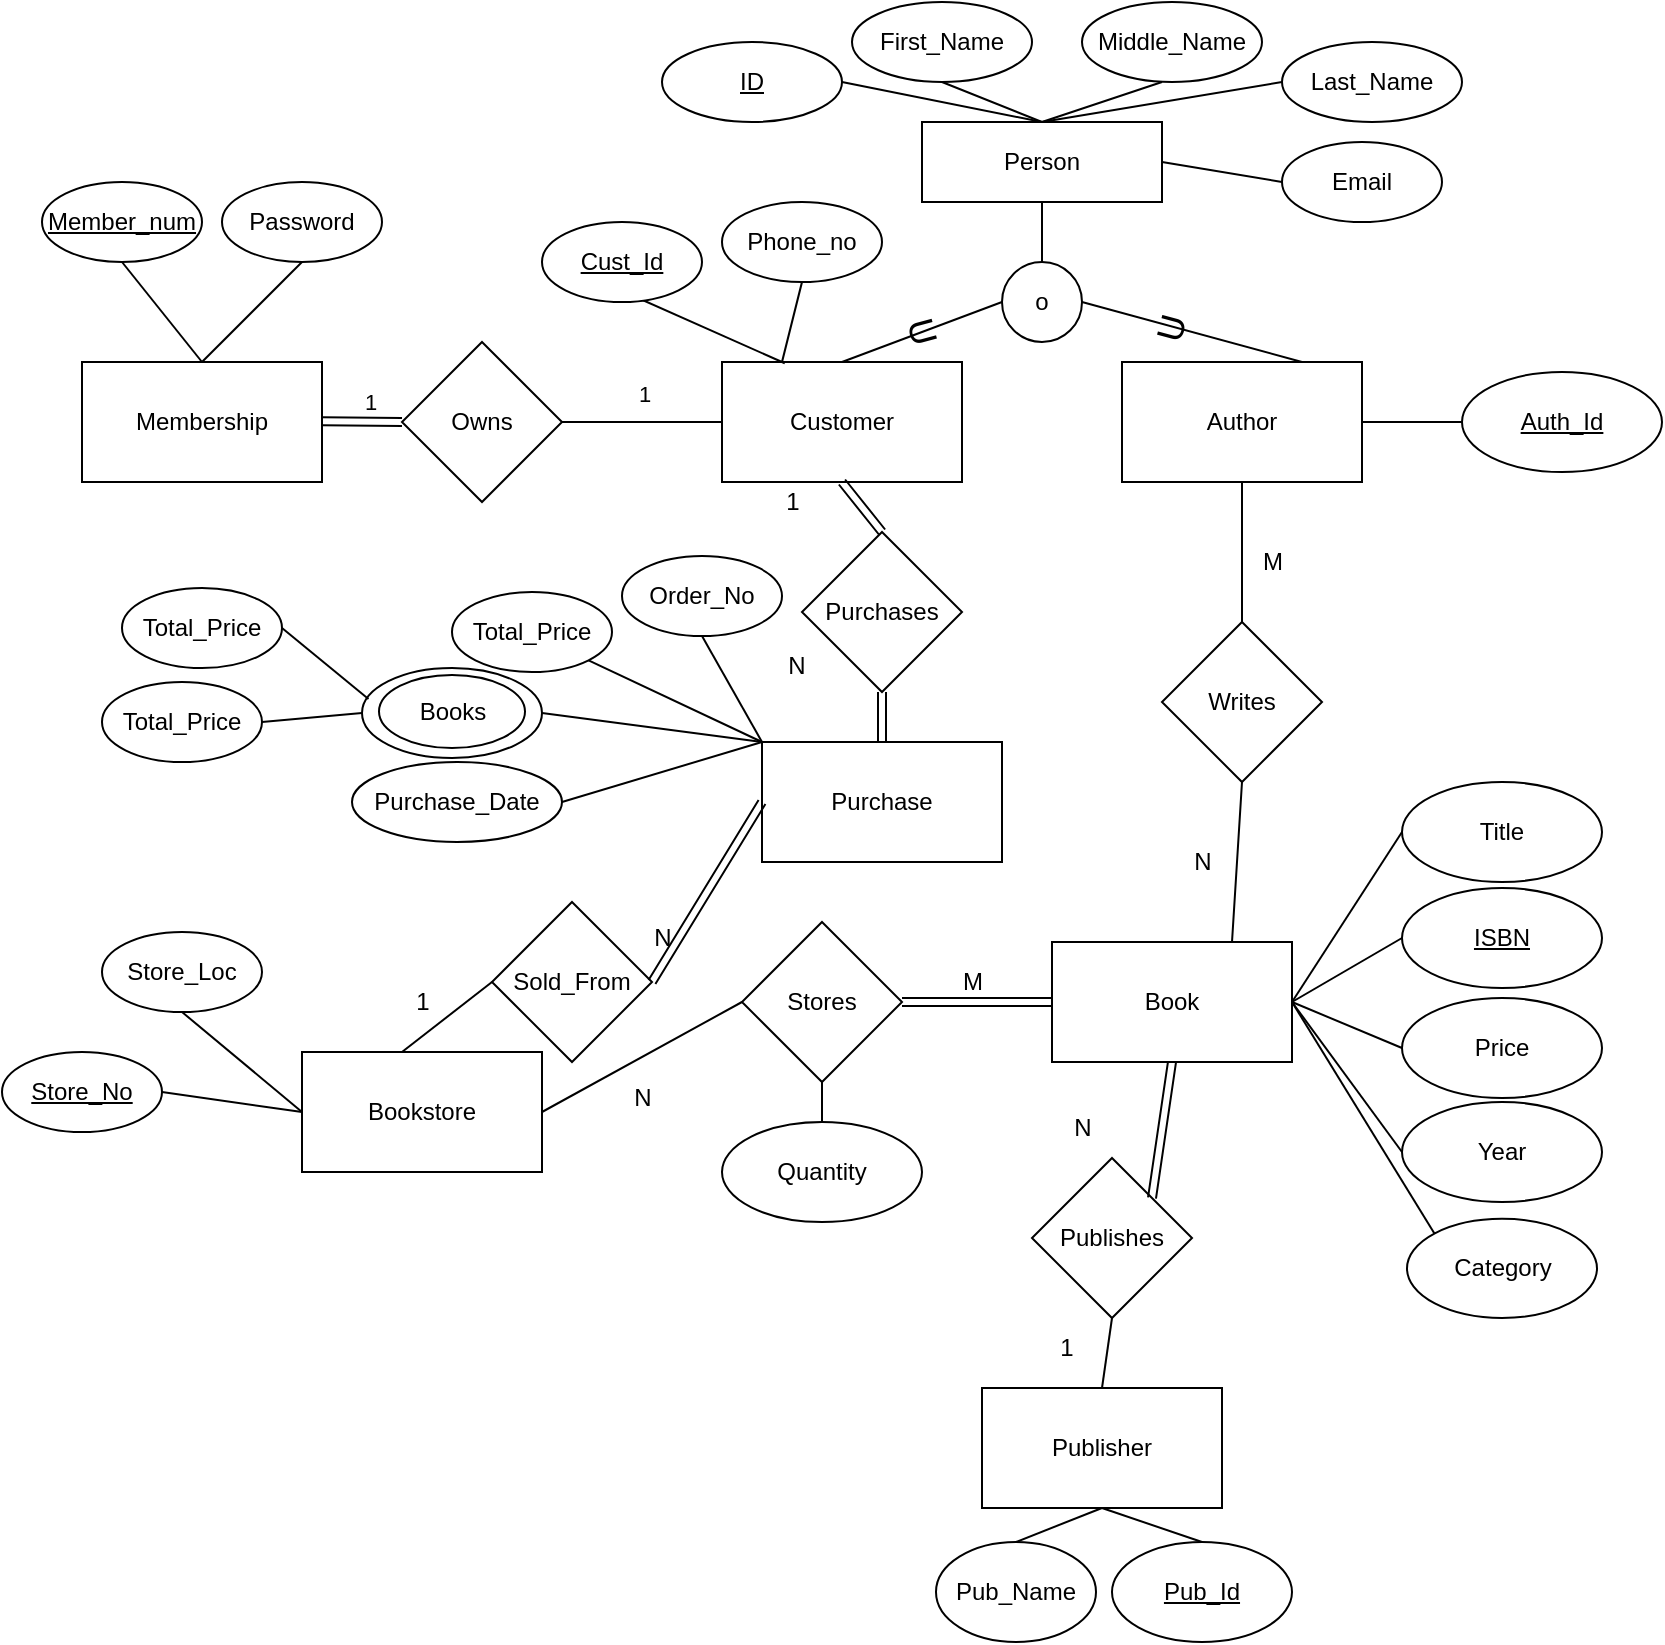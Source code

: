 <mxfile version="24.1.0" type="device">
  <diagram id="R2lEEEUBdFMjLlhIrx00" name="Page-1">
    <mxGraphModel dx="879" dy="424" grid="1" gridSize="10" guides="1" tooltips="1" connect="1" arrows="1" fold="1" page="1" pageScale="1" pageWidth="850" pageHeight="1100" math="0" shadow="0" extFonts="Permanent Marker^https://fonts.googleapis.com/css?family=Permanent+Marker">
      <root>
        <mxCell id="0" />
        <mxCell id="1" parent="0" />
        <mxCell id="vsqjFTIofR6qWo2eV-5N-1" value="Person" style="rounded=0;whiteSpace=wrap;html=1;" parent="1" vertex="1">
          <mxGeometry x="480" y="60" width="120" height="40" as="geometry" />
        </mxCell>
        <mxCell id="vsqjFTIofR6qWo2eV-5N-2" value="&lt;u&gt;ID&lt;/u&gt;" style="ellipse;whiteSpace=wrap;html=1;" parent="1" vertex="1">
          <mxGeometry x="350" y="20" width="90" height="40" as="geometry" />
        </mxCell>
        <mxCell id="vsqjFTIofR6qWo2eV-5N-3" value="Middle_Name" style="ellipse;whiteSpace=wrap;html=1;" parent="1" vertex="1">
          <mxGeometry x="560" width="90" height="40" as="geometry" />
        </mxCell>
        <mxCell id="vsqjFTIofR6qWo2eV-5N-4" value="First_Name" style="ellipse;whiteSpace=wrap;html=1;" parent="1" vertex="1">
          <mxGeometry x="445" width="90" height="40" as="geometry" />
        </mxCell>
        <mxCell id="vsqjFTIofR6qWo2eV-5N-5" value="Last_Name" style="ellipse;whiteSpace=wrap;html=1;" parent="1" vertex="1">
          <mxGeometry x="660" y="20" width="90" height="40" as="geometry" />
        </mxCell>
        <mxCell id="vsqjFTIofR6qWo2eV-5N-6" value="" style="endArrow=none;html=1;rounded=0;exitX=1;exitY=0.5;exitDx=0;exitDy=0;" parent="1" source="vsqjFTIofR6qWo2eV-5N-2" edge="1">
          <mxGeometry width="50" height="50" relative="1" as="geometry">
            <mxPoint x="430" y="130" as="sourcePoint" />
            <mxPoint x="540" y="60" as="targetPoint" />
          </mxGeometry>
        </mxCell>
        <mxCell id="vsqjFTIofR6qWo2eV-5N-10" value="" style="endArrow=none;html=1;rounded=0;exitX=0.5;exitY=1;exitDx=0;exitDy=0;entryX=0.5;entryY=0;entryDx=0;entryDy=0;" parent="1" source="vsqjFTIofR6qWo2eV-5N-4" target="vsqjFTIofR6qWo2eV-5N-1" edge="1">
          <mxGeometry width="50" height="50" relative="1" as="geometry">
            <mxPoint x="437" y="64" as="sourcePoint" />
            <mxPoint x="490" y="90" as="targetPoint" />
          </mxGeometry>
        </mxCell>
        <mxCell id="vsqjFTIofR6qWo2eV-5N-13" value="" style="endArrow=none;html=1;rounded=0;" parent="1" edge="1">
          <mxGeometry width="50" height="50" relative="1" as="geometry">
            <mxPoint x="540" y="60" as="sourcePoint" />
            <mxPoint x="600" y="40" as="targetPoint" />
          </mxGeometry>
        </mxCell>
        <mxCell id="vsqjFTIofR6qWo2eV-5N-14" value="" style="endArrow=none;html=1;rounded=0;exitX=0.5;exitY=0;exitDx=0;exitDy=0;" parent="1" source="vsqjFTIofR6qWo2eV-5N-1" edge="1">
          <mxGeometry width="50" height="50" relative="1" as="geometry">
            <mxPoint x="610" y="90" as="sourcePoint" />
            <mxPoint x="660" y="40" as="targetPoint" />
          </mxGeometry>
        </mxCell>
        <mxCell id="vsqjFTIofR6qWo2eV-5N-15" value="Customer" style="rounded=0;whiteSpace=wrap;html=1;" parent="1" vertex="1">
          <mxGeometry x="380" y="180" width="120" height="60" as="geometry" />
        </mxCell>
        <mxCell id="vsqjFTIofR6qWo2eV-5N-16" value="Author" style="rounded=0;whiteSpace=wrap;html=1;" parent="1" vertex="1">
          <mxGeometry x="580" y="180" width="120" height="60" as="geometry" />
        </mxCell>
        <mxCell id="vsqjFTIofR6qWo2eV-5N-19" value="o" style="ellipse;whiteSpace=wrap;html=1;aspect=fixed;" parent="1" vertex="1">
          <mxGeometry x="520" y="130" width="40" height="40" as="geometry" />
        </mxCell>
        <mxCell id="vsqjFTIofR6qWo2eV-5N-20" value="" style="endArrow=none;html=1;rounded=0;entryX=0.5;entryY=1;entryDx=0;entryDy=0;" parent="1" target="vsqjFTIofR6qWo2eV-5N-1" edge="1">
          <mxGeometry width="50" height="50" relative="1" as="geometry">
            <mxPoint x="540" y="130" as="sourcePoint" />
            <mxPoint x="590" y="80" as="targetPoint" />
          </mxGeometry>
        </mxCell>
        <mxCell id="vsqjFTIofR6qWo2eV-5N-22" value="" style="endArrow=none;html=1;rounded=0;entryX=0;entryY=0.5;entryDx=0;entryDy=0;" parent="1" target="vsqjFTIofR6qWo2eV-5N-19" edge="1">
          <mxGeometry width="50" height="50" relative="1" as="geometry">
            <mxPoint x="440" y="180" as="sourcePoint" />
            <mxPoint x="521" y="156" as="targetPoint" />
          </mxGeometry>
        </mxCell>
        <mxCell id="vsqjFTIofR6qWo2eV-5N-21" value="&lt;font style=&quot;font-size: 18px;&quot;&gt;U&lt;/font&gt;" style="text;html=1;align=center;verticalAlign=middle;whiteSpace=wrap;rounded=0;rotation=75;" parent="1" vertex="1">
          <mxGeometry x="450" y="150" width="60" height="30" as="geometry" />
        </mxCell>
        <mxCell id="vsqjFTIofR6qWo2eV-5N-23" value="&lt;font style=&quot;font-size: 18px;&quot;&gt;U&lt;/font&gt;" style="text;html=1;align=center;verticalAlign=middle;whiteSpace=wrap;rounded=0;rotation=-75;" parent="1" vertex="1">
          <mxGeometry x="575" y="148" width="60" height="30" as="geometry" />
        </mxCell>
        <mxCell id="vsqjFTIofR6qWo2eV-5N-26" value="" style="endArrow=none;html=1;rounded=0;exitX=0.75;exitY=0;exitDx=0;exitDy=0;entryX=1;entryY=0.5;entryDx=0;entryDy=0;" parent="1" source="vsqjFTIofR6qWo2eV-5N-16" target="vsqjFTIofR6qWo2eV-5N-19" edge="1">
          <mxGeometry width="50" height="50" relative="1" as="geometry">
            <mxPoint x="490" y="190" as="sourcePoint" />
            <mxPoint x="540" y="140" as="targetPoint" />
          </mxGeometry>
        </mxCell>
        <mxCell id="vsqjFTIofR6qWo2eV-5N-28" value="" style="endArrow=none;html=1;rounded=0;exitX=0.25;exitY=0;exitDx=0;exitDy=0;" parent="1" source="vsqjFTIofR6qWo2eV-5N-15" edge="1">
          <mxGeometry width="50" height="50" relative="1" as="geometry">
            <mxPoint x="380" y="180" as="sourcePoint" />
            <mxPoint x="411.371" y="180.667" as="targetPoint" />
          </mxGeometry>
        </mxCell>
        <mxCell id="vsqjFTIofR6qWo2eV-5N-32" value="Phone_no" style="ellipse;whiteSpace=wrap;html=1;" parent="1" vertex="1">
          <mxGeometry x="380" y="100" width="80" height="40" as="geometry" />
        </mxCell>
        <mxCell id="vsqjFTIofR6qWo2eV-5N-33" value="Email" style="ellipse;whiteSpace=wrap;html=1;" parent="1" vertex="1">
          <mxGeometry x="660" y="70" width="80" height="40" as="geometry" />
        </mxCell>
        <mxCell id="vsqjFTIofR6qWo2eV-5N-34" value="" style="endArrow=none;html=1;rounded=0;exitX=0.25;exitY=0;exitDx=0;exitDy=0;" parent="1" source="vsqjFTIofR6qWo2eV-5N-15" edge="1">
          <mxGeometry width="50" height="50" relative="1" as="geometry">
            <mxPoint x="420" y="180" as="sourcePoint" />
            <mxPoint x="320" y="140" as="targetPoint" />
          </mxGeometry>
        </mxCell>
        <mxCell id="vsqjFTIofR6qWo2eV-5N-35" value="" style="endArrow=none;html=1;rounded=0;entryX=0.5;entryY=1;entryDx=0;entryDy=0;exitX=0.25;exitY=0;exitDx=0;exitDy=0;" parent="1" source="vsqjFTIofR6qWo2eV-5N-15" target="vsqjFTIofR6qWo2eV-5N-32" edge="1">
          <mxGeometry width="50" height="50" relative="1" as="geometry">
            <mxPoint x="415" y="180" as="sourcePoint" />
            <mxPoint x="465" y="130" as="targetPoint" />
          </mxGeometry>
        </mxCell>
        <mxCell id="vsqjFTIofR6qWo2eV-5N-36" value="Owns" style="rhombus;whiteSpace=wrap;html=1;" parent="1" vertex="1">
          <mxGeometry x="220" y="170" width="80" height="80" as="geometry" />
        </mxCell>
        <mxCell id="vsqjFTIofR6qWo2eV-5N-37" value="" style="endArrow=none;html=1;rounded=0;entryX=0;entryY=0.5;entryDx=0;entryDy=0;" parent="1" target="vsqjFTIofR6qWo2eV-5N-15" edge="1">
          <mxGeometry width="50" height="50" relative="1" as="geometry">
            <mxPoint x="300" y="210" as="sourcePoint" />
            <mxPoint x="350" y="160" as="targetPoint" />
          </mxGeometry>
        </mxCell>
        <mxCell id="vsqjFTIofR6qWo2eV-5N-38" value="Membership" style="rounded=0;whiteSpace=wrap;html=1;" parent="1" vertex="1">
          <mxGeometry x="60" y="180" width="120" height="60" as="geometry" />
        </mxCell>
        <mxCell id="vsqjFTIofR6qWo2eV-5N-39" value="" style="shape=link;html=1;rounded=0;" parent="1" edge="1">
          <mxGeometry width="100" relative="1" as="geometry">
            <mxPoint x="180" y="209.66" as="sourcePoint" />
            <mxPoint x="220" y="210" as="targetPoint" />
          </mxGeometry>
        </mxCell>
        <mxCell id="vsqjFTIofR6qWo2eV-5N-42" value="1" style="edgeLabel;html=1;align=center;verticalAlign=middle;resizable=0;points=[];" parent="vsqjFTIofR6qWo2eV-5N-39" vertex="1" connectable="0">
          <mxGeometry x="0.196" y="1" relative="1" as="geometry">
            <mxPoint y="-9" as="offset" />
          </mxGeometry>
        </mxCell>
        <mxCell id="vsqjFTIofR6qWo2eV-5N-43" value="1" style="edgeLabel;html=1;align=center;verticalAlign=middle;resizable=0;points=[];" parent="1" vertex="1" connectable="0">
          <mxGeometry x="214.146" y="209.865" as="geometry">
            <mxPoint x="127" y="-14" as="offset" />
          </mxGeometry>
        </mxCell>
        <mxCell id="vsqjFTIofR6qWo2eV-5N-44" value="&lt;u&gt;Cust_Id&lt;/u&gt;" style="ellipse;whiteSpace=wrap;html=1;" parent="1" vertex="1">
          <mxGeometry x="290" y="110" width="80" height="40" as="geometry" />
        </mxCell>
        <mxCell id="vsqjFTIofR6qWo2eV-5N-45" value="&lt;div&gt;Member_num&lt;br&gt;&lt;/div&gt;" style="ellipse;whiteSpace=wrap;html=1;fontStyle=4" parent="1" vertex="1">
          <mxGeometry x="40" y="90" width="80" height="40" as="geometry" />
        </mxCell>
        <mxCell id="vsqjFTIofR6qWo2eV-5N-46" value="Password" style="ellipse;whiteSpace=wrap;html=1;" parent="1" vertex="1">
          <mxGeometry x="130" y="90" width="80" height="40" as="geometry" />
        </mxCell>
        <mxCell id="vsqjFTIofR6qWo2eV-5N-48" value="" style="endArrow=none;html=1;rounded=0;entryX=0.5;entryY=1;entryDx=0;entryDy=0;" parent="1" target="vsqjFTIofR6qWo2eV-5N-45" edge="1">
          <mxGeometry width="50" height="50" relative="1" as="geometry">
            <mxPoint x="120" y="180" as="sourcePoint" />
            <mxPoint x="170" y="130" as="targetPoint" />
          </mxGeometry>
        </mxCell>
        <mxCell id="vsqjFTIofR6qWo2eV-5N-50" value="" style="endArrow=none;html=1;rounded=0;entryX=0;entryY=0.5;entryDx=0;entryDy=0;exitX=1;exitY=0.5;exitDx=0;exitDy=0;" parent="1" source="vsqjFTIofR6qWo2eV-5N-1" target="vsqjFTIofR6qWo2eV-5N-33" edge="1">
          <mxGeometry width="50" height="50" relative="1" as="geometry">
            <mxPoint x="130" y="190" as="sourcePoint" />
            <mxPoint x="110" y="120" as="targetPoint" />
          </mxGeometry>
        </mxCell>
        <mxCell id="vsqjFTIofR6qWo2eV-5N-51" value="" style="endArrow=none;html=1;rounded=0;entryX=0.5;entryY=1;entryDx=0;entryDy=0;exitX=0.5;exitY=0;exitDx=0;exitDy=0;" parent="1" source="vsqjFTIofR6qWo2eV-5N-38" target="vsqjFTIofR6qWo2eV-5N-46" edge="1">
          <mxGeometry width="50" height="50" relative="1" as="geometry">
            <mxPoint x="160" y="185" as="sourcePoint" />
            <mxPoint x="140" y="115" as="targetPoint" />
          </mxGeometry>
        </mxCell>
        <mxCell id="vsqjFTIofR6qWo2eV-5N-52" value="Book" style="rounded=0;whiteSpace=wrap;html=1;" parent="1" vertex="1">
          <mxGeometry x="545" y="470" width="120" height="60" as="geometry" />
        </mxCell>
        <mxCell id="vsqjFTIofR6qWo2eV-5N-53" value="Writes" style="rhombus;whiteSpace=wrap;html=1;" parent="1" vertex="1">
          <mxGeometry x="600" y="310" width="80" height="80" as="geometry" />
        </mxCell>
        <mxCell id="vsqjFTIofR6qWo2eV-5N-54" value="" style="endArrow=none;html=1;rounded=0;entryX=0.5;entryY=1;entryDx=0;entryDy=0;exitX=0.5;exitY=0;exitDx=0;exitDy=0;" parent="1" source="vsqjFTIofR6qWo2eV-5N-53" target="vsqjFTIofR6qWo2eV-5N-16" edge="1">
          <mxGeometry width="50" height="50" relative="1" as="geometry">
            <mxPoint x="640" y="310" as="sourcePoint" />
            <mxPoint x="690" y="260" as="targetPoint" />
          </mxGeometry>
        </mxCell>
        <mxCell id="vsqjFTIofR6qWo2eV-5N-55" value="" style="endArrow=none;html=1;rounded=0;exitX=0.75;exitY=0;exitDx=0;exitDy=0;" parent="1" source="vsqjFTIofR6qWo2eV-5N-52" edge="1">
          <mxGeometry width="50" height="50" relative="1" as="geometry">
            <mxPoint x="590" y="440" as="sourcePoint" />
            <mxPoint x="640" y="390" as="targetPoint" />
          </mxGeometry>
        </mxCell>
        <mxCell id="vsqjFTIofR6qWo2eV-5N-56" value="Purchase" style="rounded=0;whiteSpace=wrap;html=1;" parent="1" vertex="1">
          <mxGeometry x="400" y="370" width="120" height="60" as="geometry" />
        </mxCell>
        <mxCell id="vsqjFTIofR6qWo2eV-5N-57" value="Purchases" style="rhombus;whiteSpace=wrap;html=1;" parent="1" vertex="1">
          <mxGeometry x="420" y="265" width="80" height="80" as="geometry" />
        </mxCell>
        <mxCell id="vsqjFTIofR6qWo2eV-5N-59" value="" style="shape=link;html=1;rounded=0;entryX=0.5;entryY=1;entryDx=0;entryDy=0;exitX=0.5;exitY=0;exitDx=0;exitDy=0;" parent="1" source="vsqjFTIofR6qWo2eV-5N-57" target="vsqjFTIofR6qWo2eV-5N-15" edge="1">
          <mxGeometry width="100" relative="1" as="geometry">
            <mxPoint x="470" y="380" as="sourcePoint" />
            <mxPoint x="570" y="380" as="targetPoint" />
          </mxGeometry>
        </mxCell>
        <mxCell id="vsqjFTIofR6qWo2eV-5N-60" value="" style="shape=link;html=1;rounded=0;exitX=0.5;exitY=0;exitDx=0;exitDy=0;entryX=0.5;entryY=1;entryDx=0;entryDy=0;" parent="1" source="vsqjFTIofR6qWo2eV-5N-56" target="vsqjFTIofR6qWo2eV-5N-57" edge="1">
          <mxGeometry width="100" relative="1" as="geometry">
            <mxPoint x="470" y="380" as="sourcePoint" />
            <mxPoint x="570" y="380" as="targetPoint" />
          </mxGeometry>
        </mxCell>
        <mxCell id="vsqjFTIofR6qWo2eV-5N-62" value="Bookstore" style="rounded=0;whiteSpace=wrap;html=1;" parent="1" vertex="1">
          <mxGeometry x="170" y="525" width="120" height="60" as="geometry" />
        </mxCell>
        <mxCell id="vsqjFTIofR6qWo2eV-5N-63" value="Sold_From" style="rhombus;whiteSpace=wrap;html=1;" parent="1" vertex="1">
          <mxGeometry x="265" y="450" width="80" height="80" as="geometry" />
        </mxCell>
        <mxCell id="vsqjFTIofR6qWo2eV-5N-66" value="" style="shape=link;html=1;rounded=0;entryX=0;entryY=0.5;entryDx=0;entryDy=0;exitX=1;exitY=0.5;exitDx=0;exitDy=0;" parent="1" source="vsqjFTIofR6qWo2eV-5N-63" target="vsqjFTIofR6qWo2eV-5N-56" edge="1">
          <mxGeometry width="100" relative="1" as="geometry">
            <mxPoint x="310" y="445" as="sourcePoint" />
            <mxPoint x="380" y="455" as="targetPoint" />
          </mxGeometry>
        </mxCell>
        <mxCell id="vsqjFTIofR6qWo2eV-5N-68" value="" style="endArrow=none;html=1;rounded=0;entryX=0;entryY=0.5;entryDx=0;entryDy=0;" parent="1" target="vsqjFTIofR6qWo2eV-5N-63" edge="1">
          <mxGeometry width="50" height="50" relative="1" as="geometry">
            <mxPoint x="220" y="525" as="sourcePoint" />
            <mxPoint x="270" y="475" as="targetPoint" />
          </mxGeometry>
        </mxCell>
        <mxCell id="vsqjFTIofR6qWo2eV-5N-70" value="Stores" style="rhombus;whiteSpace=wrap;html=1;" parent="1" vertex="1">
          <mxGeometry x="390" y="460" width="80" height="80" as="geometry" />
        </mxCell>
        <mxCell id="vsqjFTIofR6qWo2eV-5N-71" value="" style="endArrow=none;html=1;rounded=0;entryX=0;entryY=0.5;entryDx=0;entryDy=0;" parent="1" target="vsqjFTIofR6qWo2eV-5N-70" edge="1">
          <mxGeometry width="50" height="50" relative="1" as="geometry">
            <mxPoint x="290" y="555" as="sourcePoint" />
            <mxPoint x="370" y="555" as="targetPoint" />
          </mxGeometry>
        </mxCell>
        <mxCell id="vsqjFTIofR6qWo2eV-5N-72" value="" style="shape=link;html=1;rounded=0;entryX=0;entryY=0.5;entryDx=0;entryDy=0;" parent="1" target="vsqjFTIofR6qWo2eV-5N-52" edge="1">
          <mxGeometry width="100" relative="1" as="geometry">
            <mxPoint x="470" y="500" as="sourcePoint" />
            <mxPoint x="550" y="489.5" as="targetPoint" />
          </mxGeometry>
        </mxCell>
        <mxCell id="vsqjFTIofR6qWo2eV-5N-73" value="&lt;div&gt;Store_Loc&lt;/div&gt;" style="ellipse;whiteSpace=wrap;html=1;" parent="1" vertex="1">
          <mxGeometry x="70" y="465" width="80" height="40" as="geometry" />
        </mxCell>
        <mxCell id="vsqjFTIofR6qWo2eV-5N-74" value="Store_No" style="ellipse;whiteSpace=wrap;html=1;fontStyle=4" parent="1" vertex="1">
          <mxGeometry x="20" y="525" width="80" height="40" as="geometry" />
        </mxCell>
        <mxCell id="vsqjFTIofR6qWo2eV-5N-76" value="" style="endArrow=none;html=1;rounded=0;entryX=0;entryY=0.5;entryDx=0;entryDy=0;" parent="1" target="vsqjFTIofR6qWo2eV-5N-62" edge="1">
          <mxGeometry width="50" height="50" relative="1" as="geometry">
            <mxPoint x="100" y="545" as="sourcePoint" />
            <mxPoint x="150" y="495" as="targetPoint" />
          </mxGeometry>
        </mxCell>
        <mxCell id="vsqjFTIofR6qWo2eV-5N-77" value="" style="endArrow=none;html=1;rounded=0;entryX=0.5;entryY=1;entryDx=0;entryDy=0;exitX=0;exitY=0.5;exitDx=0;exitDy=0;" parent="1" source="vsqjFTIofR6qWo2eV-5N-62" target="vsqjFTIofR6qWo2eV-5N-73" edge="1">
          <mxGeometry width="50" height="50" relative="1" as="geometry">
            <mxPoint x="300" y="445" as="sourcePoint" />
            <mxPoint x="350" y="395" as="targetPoint" />
          </mxGeometry>
        </mxCell>
        <mxCell id="vsqjFTIofR6qWo2eV-5N-78" value="Quantity" style="ellipse;whiteSpace=wrap;html=1;" parent="1" vertex="1">
          <mxGeometry x="380" y="560" width="100" height="50" as="geometry" />
        </mxCell>
        <mxCell id="vsqjFTIofR6qWo2eV-5N-80" value="" style="endArrow=none;html=1;rounded=0;entryX=0.5;entryY=1;entryDx=0;entryDy=0;exitX=0.5;exitY=0;exitDx=0;exitDy=0;" parent="1" source="vsqjFTIofR6qWo2eV-5N-78" target="vsqjFTIofR6qWo2eV-5N-70" edge="1">
          <mxGeometry width="50" height="50" relative="1" as="geometry">
            <mxPoint x="320" y="530" as="sourcePoint" />
            <mxPoint x="370" y="480" as="targetPoint" />
          </mxGeometry>
        </mxCell>
        <mxCell id="vsqjFTIofR6qWo2eV-5N-82" value="Auth_Id" style="ellipse;whiteSpace=wrap;html=1;fontStyle=4" parent="1" vertex="1">
          <mxGeometry x="750" y="185" width="100" height="50" as="geometry" />
        </mxCell>
        <mxCell id="vsqjFTIofR6qWo2eV-5N-83" value="" style="endArrow=none;html=1;rounded=0;exitX=1;exitY=0.5;exitDx=0;exitDy=0;entryX=0;entryY=0.5;entryDx=0;entryDy=0;" parent="1" source="vsqjFTIofR6qWo2eV-5N-16" target="vsqjFTIofR6qWo2eV-5N-82" edge="1">
          <mxGeometry width="50" height="50" relative="1" as="geometry">
            <mxPoint x="420" y="290" as="sourcePoint" />
            <mxPoint x="470" y="240" as="targetPoint" />
          </mxGeometry>
        </mxCell>
        <mxCell id="vsqjFTIofR6qWo2eV-5N-84" value="Category" style="ellipse;whiteSpace=wrap;html=1;" parent="1" vertex="1">
          <mxGeometry x="722.5" y="608.43" width="95" height="49.57" as="geometry" />
        </mxCell>
        <mxCell id="vsqjFTIofR6qWo2eV-5N-85" value="Year" style="ellipse;whiteSpace=wrap;html=1;" parent="1" vertex="1">
          <mxGeometry x="720" y="550" width="100" height="50" as="geometry" />
        </mxCell>
        <mxCell id="vsqjFTIofR6qWo2eV-5N-86" value="Price" style="ellipse;whiteSpace=wrap;html=1;" parent="1" vertex="1">
          <mxGeometry x="720" y="498" width="100" height="50" as="geometry" />
        </mxCell>
        <mxCell id="vsqjFTIofR6qWo2eV-5N-87" value="ISBN" style="ellipse;whiteSpace=wrap;html=1;fontStyle=4" parent="1" vertex="1">
          <mxGeometry x="720" y="443" width="100" height="50" as="geometry" />
        </mxCell>
        <mxCell id="vsqjFTIofR6qWo2eV-5N-88" value="Title" style="ellipse;whiteSpace=wrap;html=1;" parent="1" vertex="1">
          <mxGeometry x="720" y="390" width="100" height="50" as="geometry" />
        </mxCell>
        <mxCell id="vsqjFTIofR6qWo2eV-5N-91" value="" style="endArrow=none;html=1;rounded=0;entryX=0;entryY=0;entryDx=0;entryDy=0;exitX=1;exitY=0.5;exitDx=0;exitDy=0;" parent="1" target="vsqjFTIofR6qWo2eV-5N-84" edge="1" source="vsqjFTIofR6qWo2eV-5N-52">
          <mxGeometry width="50" height="50" relative="1" as="geometry">
            <mxPoint x="670" y="500" as="sourcePoint" />
            <mxPoint x="720" y="510" as="targetPoint" />
          </mxGeometry>
        </mxCell>
        <mxCell id="vsqjFTIofR6qWo2eV-5N-92" value="" style="endArrow=none;html=1;rounded=0;entryX=0;entryY=0.5;entryDx=0;entryDy=0;exitX=1;exitY=0.5;exitDx=0;exitDy=0;" parent="1" target="vsqjFTIofR6qWo2eV-5N-85" edge="1" source="vsqjFTIofR6qWo2eV-5N-52">
          <mxGeometry width="50" height="50" relative="1" as="geometry">
            <mxPoint x="670" y="500" as="sourcePoint" />
            <mxPoint x="720" y="510" as="targetPoint" />
          </mxGeometry>
        </mxCell>
        <mxCell id="vsqjFTIofR6qWo2eV-5N-93" value="" style="endArrow=none;html=1;rounded=0;exitX=1;exitY=0.5;exitDx=0;exitDy=0;entryX=0;entryY=0.5;entryDx=0;entryDy=0;" parent="1" source="vsqjFTIofR6qWo2eV-5N-52" target="vsqjFTIofR6qWo2eV-5N-86" edge="1">
          <mxGeometry width="50" height="50" relative="1" as="geometry">
            <mxPoint x="670" y="560" as="sourcePoint" />
            <mxPoint x="720" y="510" as="targetPoint" />
          </mxGeometry>
        </mxCell>
        <mxCell id="vsqjFTIofR6qWo2eV-5N-94" value="" style="endArrow=none;html=1;rounded=0;exitX=1;exitY=0.5;exitDx=0;exitDy=0;entryX=0;entryY=0.5;entryDx=0;entryDy=0;" parent="1" source="vsqjFTIofR6qWo2eV-5N-52" target="vsqjFTIofR6qWo2eV-5N-87" edge="1">
          <mxGeometry width="50" height="50" relative="1" as="geometry">
            <mxPoint x="670" y="560" as="sourcePoint" />
            <mxPoint x="720" y="510" as="targetPoint" />
          </mxGeometry>
        </mxCell>
        <mxCell id="vsqjFTIofR6qWo2eV-5N-95" value="" style="endArrow=none;html=1;rounded=0;entryX=1;entryY=0.5;entryDx=0;entryDy=0;exitX=0;exitY=0.5;exitDx=0;exitDy=0;" parent="1" source="vsqjFTIofR6qWo2eV-5N-88" target="vsqjFTIofR6qWo2eV-5N-52" edge="1">
          <mxGeometry width="50" height="50" relative="1" as="geometry">
            <mxPoint x="670" y="560" as="sourcePoint" />
            <mxPoint x="720" y="510" as="targetPoint" />
          </mxGeometry>
        </mxCell>
        <mxCell id="vsqjFTIofR6qWo2eV-5N-96" value="Publisher" style="rounded=0;whiteSpace=wrap;html=1;" parent="1" vertex="1">
          <mxGeometry x="510" y="693" width="120" height="60" as="geometry" />
        </mxCell>
        <mxCell id="vsqjFTIofR6qWo2eV-5N-97" value="Publishes" style="rhombus;whiteSpace=wrap;html=1;" parent="1" vertex="1">
          <mxGeometry x="535" y="578" width="80" height="80" as="geometry" />
        </mxCell>
        <mxCell id="vsqjFTIofR6qWo2eV-5N-99" value="" style="endArrow=none;html=1;rounded=0;exitX=0.5;exitY=0;exitDx=0;exitDy=0;entryX=0.5;entryY=1;entryDx=0;entryDy=0;" parent="1" source="vsqjFTIofR6qWo2eV-5N-96" target="vsqjFTIofR6qWo2eV-5N-97" edge="1">
          <mxGeometry width="50" height="50" relative="1" as="geometry">
            <mxPoint x="540" y="700" as="sourcePoint" />
            <mxPoint x="590" y="650" as="targetPoint" />
          </mxGeometry>
        </mxCell>
        <mxCell id="vsqjFTIofR6qWo2eV-5N-101" value="" style="shape=link;html=1;rounded=0;entryX=1;entryY=0;entryDx=0;entryDy=0;exitX=0.5;exitY=1;exitDx=0;exitDy=0;" parent="1" source="vsqjFTIofR6qWo2eV-5N-52" target="vsqjFTIofR6qWo2eV-5N-97" edge="1">
          <mxGeometry width="100" relative="1" as="geometry">
            <mxPoint x="510" y="680" as="sourcePoint" />
            <mxPoint x="610" y="680" as="targetPoint" />
          </mxGeometry>
        </mxCell>
        <mxCell id="vsqjFTIofR6qWo2eV-5N-102" value="Pub_Id" style="ellipse;whiteSpace=wrap;html=1;fontStyle=4" parent="1" vertex="1">
          <mxGeometry x="575" y="770" width="90" height="50" as="geometry" />
        </mxCell>
        <mxCell id="vsqjFTIofR6qWo2eV-5N-103" value="Pub_Name" style="ellipse;whiteSpace=wrap;html=1;" parent="1" vertex="1">
          <mxGeometry x="487" y="770" width="80" height="50" as="geometry" />
        </mxCell>
        <mxCell id="vsqjFTIofR6qWo2eV-5N-105" value="" style="endArrow=none;html=1;rounded=0;exitX=0.5;exitY=0;exitDx=0;exitDy=0;entryX=0.5;entryY=1;entryDx=0;entryDy=0;" parent="1" source="vsqjFTIofR6qWo2eV-5N-103" target="vsqjFTIofR6qWo2eV-5N-96" edge="1">
          <mxGeometry width="50" height="50" relative="1" as="geometry">
            <mxPoint x="740" y="683" as="sourcePoint" />
            <mxPoint x="790" y="633" as="targetPoint" />
          </mxGeometry>
        </mxCell>
        <mxCell id="vsqjFTIofR6qWo2eV-5N-106" value="" style="endArrow=none;html=1;rounded=0;exitX=0.5;exitY=0;exitDx=0;exitDy=0;entryX=0.5;entryY=1;entryDx=0;entryDy=0;" parent="1" source="vsqjFTIofR6qWo2eV-5N-102" target="vsqjFTIofR6qWo2eV-5N-96" edge="1">
          <mxGeometry width="50" height="50" relative="1" as="geometry">
            <mxPoint x="550" y="803" as="sourcePoint" />
            <mxPoint x="580" y="763" as="targetPoint" />
          </mxGeometry>
        </mxCell>
        <mxCell id="usanoN0TG1sanXkxUUha-2" value="N" style="text;html=1;align=center;verticalAlign=middle;resizable=0;points=[];autosize=1;strokeColor=none;fillColor=none;" parent="1" vertex="1">
          <mxGeometry x="325" y="533" width="30" height="30" as="geometry" />
        </mxCell>
        <mxCell id="usanoN0TG1sanXkxUUha-3" value="M" style="text;html=1;align=center;verticalAlign=middle;resizable=0;points=[];autosize=1;strokeColor=none;fillColor=none;" parent="1" vertex="1">
          <mxGeometry x="490" y="475" width="30" height="30" as="geometry" />
        </mxCell>
        <mxCell id="usanoN0TG1sanXkxUUha-4" value="1" style="text;html=1;align=center;verticalAlign=middle;resizable=0;points=[];autosize=1;strokeColor=none;fillColor=none;" parent="1" vertex="1">
          <mxGeometry x="400" y="235" width="30" height="30" as="geometry" />
        </mxCell>
        <mxCell id="usanoN0TG1sanXkxUUha-5" value="N" style="text;html=1;align=center;verticalAlign=middle;resizable=0;points=[];autosize=1;strokeColor=none;fillColor=none;" parent="1" vertex="1">
          <mxGeometry x="402" y="317" width="30" height="30" as="geometry" />
        </mxCell>
        <mxCell id="usanoN0TG1sanXkxUUha-6" value="N" style="text;html=1;align=center;verticalAlign=middle;resizable=0;points=[];autosize=1;strokeColor=none;fillColor=none;" parent="1" vertex="1">
          <mxGeometry x="335" y="453" width="30" height="30" as="geometry" />
        </mxCell>
        <mxCell id="usanoN0TG1sanXkxUUha-7" value="1" style="text;html=1;align=center;verticalAlign=middle;resizable=0;points=[];autosize=1;strokeColor=none;fillColor=none;" parent="1" vertex="1">
          <mxGeometry x="215" y="485" width="30" height="30" as="geometry" />
        </mxCell>
        <mxCell id="usanoN0TG1sanXkxUUha-8" value="1" style="text;html=1;align=center;verticalAlign=middle;resizable=0;points=[];autosize=1;strokeColor=none;fillColor=none;" parent="1" vertex="1">
          <mxGeometry x="537" y="658" width="30" height="30" as="geometry" />
        </mxCell>
        <mxCell id="usanoN0TG1sanXkxUUha-9" value="N" style="text;html=1;align=center;verticalAlign=middle;resizable=0;points=[];autosize=1;strokeColor=none;fillColor=none;" parent="1" vertex="1">
          <mxGeometry x="545" y="548" width="30" height="30" as="geometry" />
        </mxCell>
        <mxCell id="usanoN0TG1sanXkxUUha-10" value="M" style="text;html=1;align=center;verticalAlign=middle;resizable=0;points=[];autosize=1;strokeColor=none;fillColor=none;" parent="1" vertex="1">
          <mxGeometry x="640" y="265" width="30" height="30" as="geometry" />
        </mxCell>
        <mxCell id="usanoN0TG1sanXkxUUha-11" value="N" style="text;html=1;align=center;verticalAlign=middle;resizable=0;points=[];autosize=1;strokeColor=none;fillColor=none;" parent="1" vertex="1">
          <mxGeometry x="605" y="415" width="30" height="30" as="geometry" />
        </mxCell>
        <mxCell id="usanoN0TG1sanXkxUUha-12" value="Total_Price" style="ellipse;whiteSpace=wrap;html=1;" parent="1" vertex="1">
          <mxGeometry x="245" y="295" width="80" height="40" as="geometry" />
        </mxCell>
        <mxCell id="usanoN0TG1sanXkxUUha-13" value="Book" style="ellipse;whiteSpace=wrap;html=1;" parent="1" vertex="1">
          <mxGeometry x="200" y="333" width="90" height="45" as="geometry" />
        </mxCell>
        <mxCell id="usanoN0TG1sanXkxUUha-14" value="Order_No" style="ellipse;whiteSpace=wrap;html=1;" parent="1" vertex="1">
          <mxGeometry x="330" y="277" width="80" height="40" as="geometry" />
        </mxCell>
        <mxCell id="usanoN0TG1sanXkxUUha-15" value="" style="endArrow=none;html=1;rounded=0;entryX=0;entryY=0;entryDx=0;entryDy=0;exitX=1;exitY=1;exitDx=0;exitDy=0;" parent="1" source="usanoN0TG1sanXkxUUha-12" target="vsqjFTIofR6qWo2eV-5N-56" edge="1">
          <mxGeometry width="50" height="50" relative="1" as="geometry">
            <mxPoint x="480" y="250" as="sourcePoint" />
            <mxPoint x="530" y="200" as="targetPoint" />
          </mxGeometry>
        </mxCell>
        <mxCell id="usanoN0TG1sanXkxUUha-16" value="" style="endArrow=none;html=1;rounded=0;entryX=0;entryY=0;entryDx=0;entryDy=0;exitX=1;exitY=0.5;exitDx=0;exitDy=0;" parent="1" source="usanoN0TG1sanXkxUUha-13" target="vsqjFTIofR6qWo2eV-5N-56" edge="1">
          <mxGeometry width="50" height="50" relative="1" as="geometry">
            <mxPoint x="290" y="370" as="sourcePoint" />
            <mxPoint x="340" y="320" as="targetPoint" />
          </mxGeometry>
        </mxCell>
        <mxCell id="usanoN0TG1sanXkxUUha-17" value="" style="endArrow=none;html=1;rounded=0;entryX=0.5;entryY=1;entryDx=0;entryDy=0;exitX=0;exitY=0;exitDx=0;exitDy=0;" parent="1" source="vsqjFTIofR6qWo2eV-5N-56" target="usanoN0TG1sanXkxUUha-14" edge="1">
          <mxGeometry width="50" height="50" relative="1" as="geometry">
            <mxPoint x="323" y="339" as="sourcePoint" />
            <mxPoint x="410" y="380" as="targetPoint" />
          </mxGeometry>
        </mxCell>
        <mxCell id="usanoN0TG1sanXkxUUha-19" value="Purchase_Date" style="ellipse;whiteSpace=wrap;html=1;" parent="1" vertex="1">
          <mxGeometry x="195" y="380" width="105" height="40" as="geometry" />
        </mxCell>
        <mxCell id="usanoN0TG1sanXkxUUha-21" value="" style="endArrow=none;html=1;rounded=0;exitX=1;exitY=0.5;exitDx=0;exitDy=0;entryX=0;entryY=0;entryDx=0;entryDy=0;" parent="1" source="usanoN0TG1sanXkxUUha-19" target="vsqjFTIofR6qWo2eV-5N-56" edge="1">
          <mxGeometry width="50" height="50" relative="1" as="geometry">
            <mxPoint x="540" y="440" as="sourcePoint" />
            <mxPoint x="590" y="390" as="targetPoint" />
          </mxGeometry>
        </mxCell>
        <mxCell id="kXMiiYYrLliDjvJItS2f-1" value="Books" style="ellipse;whiteSpace=wrap;html=1;" vertex="1" parent="1">
          <mxGeometry x="208.5" y="336.5" width="73" height="36.5" as="geometry" />
        </mxCell>
        <mxCell id="kXMiiYYrLliDjvJItS2f-2" value="Total_Price" style="ellipse;whiteSpace=wrap;html=1;" vertex="1" parent="1">
          <mxGeometry x="80" y="293" width="80" height="40" as="geometry" />
        </mxCell>
        <mxCell id="kXMiiYYrLliDjvJItS2f-3" value="Total_Price" style="ellipse;whiteSpace=wrap;html=1;" vertex="1" parent="1">
          <mxGeometry x="70" y="340" width="80" height="40" as="geometry" />
        </mxCell>
        <mxCell id="kXMiiYYrLliDjvJItS2f-4" value="" style="endArrow=none;html=1;rounded=0;entryX=1;entryY=0.5;entryDx=0;entryDy=0;exitX=0.036;exitY=0.345;exitDx=0;exitDy=0;exitPerimeter=0;" edge="1" parent="1" source="usanoN0TG1sanXkxUUha-13" target="kXMiiYYrLliDjvJItS2f-2">
          <mxGeometry width="50" height="50" relative="1" as="geometry">
            <mxPoint x="160" y="360" as="sourcePoint" />
            <mxPoint x="210" y="310" as="targetPoint" />
          </mxGeometry>
        </mxCell>
        <mxCell id="kXMiiYYrLliDjvJItS2f-6" value="" style="endArrow=none;html=1;rounded=0;exitX=1;exitY=0.5;exitDx=0;exitDy=0;entryX=0;entryY=0.5;entryDx=0;entryDy=0;" edge="1" parent="1" source="kXMiiYYrLliDjvJItS2f-3" target="usanoN0TG1sanXkxUUha-13">
          <mxGeometry width="50" height="50" relative="1" as="geometry">
            <mxPoint x="170" y="350" as="sourcePoint" />
            <mxPoint x="195" y="305" as="targetPoint" />
          </mxGeometry>
        </mxCell>
      </root>
    </mxGraphModel>
  </diagram>
</mxfile>
